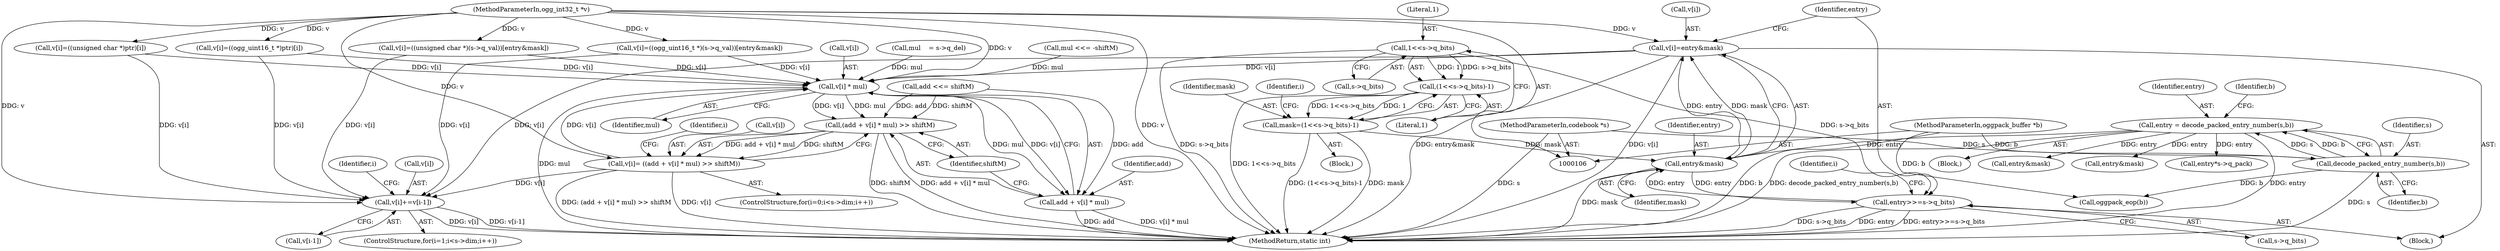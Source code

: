 digraph "1_Android_eeb4e45d5683f88488c083ecf142dc89bc3f0b47_1@array" {
"1000154" [label="(Call,v[i]=entry&mask)"];
"1000158" [label="(Call,entry&mask)"];
"1000113" [label="(Call,entry = decode_packed_entry_number(s,b))"];
"1000115" [label="(Call,decode_packed_entry_number(s,b))"];
"1000107" [label="(MethodParameterIn,codebook *s)"];
"1000108" [label="(MethodParameterIn,oggpack_buffer *b)"];
"1000161" [label="(Call,entry>>=s->q_bits)"];
"1000136" [label="(Call,1<<s->q_bits)"];
"1000133" [label="(Call,mask=(1<<s->q_bits)-1)"];
"1000135" [label="(Call,(1<<s->q_bits)-1)"];
"1000109" [label="(MethodParameterIn,ogg_int32_t *v)"];
"1000376" [label="(Call,v[i] * mul)"];
"1000373" [label="(Call,(add + v[i] * mul) >> shiftM)"];
"1000369" [label="(Call,v[i]= ((add + v[i] * mul) >> shiftM))"];
"1000397" [label="(Call,v[i]+=v[i-1])"];
"1000374" [label="(Call,add + v[i] * mul)"];
"1000396" [label="(Identifier,i)"];
"1000369" [label="(Call,v[i]= ((add + v[i] * mul) >> shiftM))"];
"1000381" [label="(Identifier,shiftM)"];
"1000154" [label="(Call,v[i]=entry&mask)"];
"1000141" [label="(Literal,1)"];
"1000162" [label="(Identifier,entry)"];
"1000373" [label="(Call,(add + v[i] * mul) >> shiftM)"];
"1000117" [label="(Identifier,b)"];
"1000138" [label="(Call,s->q_bits)"];
"1000153" [label="(Block,)"];
"1000348" [label="(Call,mul <<= -shiftM)"];
"1000108" [label="(MethodParameterIn,oggpack_buffer *b)"];
"1000115" [label="(Call,decode_packed_entry_number(s,b))"];
"1000408" [label="(MethodReturn,static int)"];
"1000163" [label="(Call,s->q_bits)"];
"1000155" [label="(Call,v[i])"];
"1000136" [label="(Call,1<<s->q_bits)"];
"1000386" [label="(ControlStructure,for(i=1;i<s->dim;i++))"];
"1000375" [label="(Identifier,add)"];
"1000161" [label="(Call,entry>>=s->q_bits)"];
"1000135" [label="(Call,(1<<s->q_bits)-1)"];
"1000374" [label="(Call,add + v[i] * mul)"];
"1000113" [label="(Call,entry = decode_packed_entry_number(s,b))"];
"1000370" [label="(Call,v[i])"];
"1000397" [label="(Call,v[i]+=v[i-1])"];
"1000160" [label="(Identifier,mask)"];
"1000111" [label="(Block,)"];
"1000355" [label="(Call,add <<= shiftM)"];
"1000377" [label="(Call,v[i])"];
"1000131" [label="(Block,)"];
"1000133" [label="(Call,mask=(1<<s->q_bits)-1)"];
"1000107" [label="(MethodParameterIn,codebook *s)"];
"1000221" [label="(Call,entry&mask)"];
"1000134" [label="(Identifier,mask)"];
"1000197" [label="(Call,v[i]=((unsigned char *)(s->q_val))[entry&mask])"];
"1000211" [label="(Call,v[i]=((ogg_uint16_t *)(s->q_val))[entry&mask])"];
"1000401" [label="(Call,v[i-1])"];
"1000376" [label="(Call,v[i] * mul)"];
"1000152" [label="(Identifier,i)"];
"1000207" [label="(Call,entry&mask)"];
"1000398" [label="(Call,v[i])"];
"1000241" [label="(Call,entry*s->q_pack)"];
"1000158" [label="(Call,entry&mask)"];
"1000116" [label="(Identifier,s)"];
"1000318" [label="(Call,mul    = s->q_del)"];
"1000120" [label="(Call,oggpack_eop(b))"];
"1000137" [label="(Literal,1)"];
"1000114" [label="(Identifier,entry)"];
"1000286" [label="(Call,v[i]=((ogg_uint16_t *)ptr)[i])"];
"1000264" [label="(Call,v[i]=((unsigned char *)ptr)[i])"];
"1000380" [label="(Identifier,mul)"];
"1000159" [label="(Identifier,entry)"];
"1000121" [label="(Identifier,b)"];
"1000109" [label="(MethodParameterIn,ogg_int32_t *v)"];
"1000368" [label="(Identifier,i)"];
"1000358" [label="(ControlStructure,for(i=0;i<s->dim;i++))"];
"1000144" [label="(Identifier,i)"];
"1000154" -> "1000153"  [label="AST: "];
"1000154" -> "1000158"  [label="CFG: "];
"1000155" -> "1000154"  [label="AST: "];
"1000158" -> "1000154"  [label="AST: "];
"1000162" -> "1000154"  [label="CFG: "];
"1000154" -> "1000408"  [label="DDG: v[i]"];
"1000154" -> "1000408"  [label="DDG: entry&mask"];
"1000158" -> "1000154"  [label="DDG: entry"];
"1000158" -> "1000154"  [label="DDG: mask"];
"1000109" -> "1000154"  [label="DDG: v"];
"1000154" -> "1000376"  [label="DDG: v[i]"];
"1000154" -> "1000397"  [label="DDG: v[i]"];
"1000158" -> "1000160"  [label="CFG: "];
"1000159" -> "1000158"  [label="AST: "];
"1000160" -> "1000158"  [label="AST: "];
"1000158" -> "1000408"  [label="DDG: mask"];
"1000113" -> "1000158"  [label="DDG: entry"];
"1000161" -> "1000158"  [label="DDG: entry"];
"1000133" -> "1000158"  [label="DDG: mask"];
"1000158" -> "1000161"  [label="DDG: entry"];
"1000113" -> "1000111"  [label="AST: "];
"1000113" -> "1000115"  [label="CFG: "];
"1000114" -> "1000113"  [label="AST: "];
"1000115" -> "1000113"  [label="AST: "];
"1000121" -> "1000113"  [label="CFG: "];
"1000113" -> "1000408"  [label="DDG: entry"];
"1000113" -> "1000408"  [label="DDG: decode_packed_entry_number(s,b)"];
"1000115" -> "1000113"  [label="DDG: s"];
"1000115" -> "1000113"  [label="DDG: b"];
"1000113" -> "1000207"  [label="DDG: entry"];
"1000113" -> "1000221"  [label="DDG: entry"];
"1000113" -> "1000241"  [label="DDG: entry"];
"1000115" -> "1000117"  [label="CFG: "];
"1000116" -> "1000115"  [label="AST: "];
"1000117" -> "1000115"  [label="AST: "];
"1000115" -> "1000408"  [label="DDG: s"];
"1000107" -> "1000115"  [label="DDG: s"];
"1000108" -> "1000115"  [label="DDG: b"];
"1000115" -> "1000120"  [label="DDG: b"];
"1000107" -> "1000106"  [label="AST: "];
"1000107" -> "1000408"  [label="DDG: s"];
"1000108" -> "1000106"  [label="AST: "];
"1000108" -> "1000408"  [label="DDG: b"];
"1000108" -> "1000120"  [label="DDG: b"];
"1000161" -> "1000153"  [label="AST: "];
"1000161" -> "1000163"  [label="CFG: "];
"1000162" -> "1000161"  [label="AST: "];
"1000163" -> "1000161"  [label="AST: "];
"1000152" -> "1000161"  [label="CFG: "];
"1000161" -> "1000408"  [label="DDG: s->q_bits"];
"1000161" -> "1000408"  [label="DDG: entry"];
"1000161" -> "1000408"  [label="DDG: entry>>=s->q_bits"];
"1000136" -> "1000161"  [label="DDG: s->q_bits"];
"1000136" -> "1000135"  [label="AST: "];
"1000136" -> "1000138"  [label="CFG: "];
"1000137" -> "1000136"  [label="AST: "];
"1000138" -> "1000136"  [label="AST: "];
"1000141" -> "1000136"  [label="CFG: "];
"1000136" -> "1000408"  [label="DDG: s->q_bits"];
"1000136" -> "1000135"  [label="DDG: 1"];
"1000136" -> "1000135"  [label="DDG: s->q_bits"];
"1000133" -> "1000131"  [label="AST: "];
"1000133" -> "1000135"  [label="CFG: "];
"1000134" -> "1000133"  [label="AST: "];
"1000135" -> "1000133"  [label="AST: "];
"1000144" -> "1000133"  [label="CFG: "];
"1000133" -> "1000408"  [label="DDG: mask"];
"1000133" -> "1000408"  [label="DDG: (1<<s->q_bits)-1"];
"1000135" -> "1000133"  [label="DDG: 1<<s->q_bits"];
"1000135" -> "1000133"  [label="DDG: 1"];
"1000135" -> "1000141"  [label="CFG: "];
"1000141" -> "1000135"  [label="AST: "];
"1000135" -> "1000408"  [label="DDG: 1<<s->q_bits"];
"1000109" -> "1000106"  [label="AST: "];
"1000109" -> "1000408"  [label="DDG: v"];
"1000109" -> "1000197"  [label="DDG: v"];
"1000109" -> "1000211"  [label="DDG: v"];
"1000109" -> "1000264"  [label="DDG: v"];
"1000109" -> "1000286"  [label="DDG: v"];
"1000109" -> "1000369"  [label="DDG: v"];
"1000109" -> "1000376"  [label="DDG: v"];
"1000109" -> "1000397"  [label="DDG: v"];
"1000376" -> "1000374"  [label="AST: "];
"1000376" -> "1000380"  [label="CFG: "];
"1000377" -> "1000376"  [label="AST: "];
"1000380" -> "1000376"  [label="AST: "];
"1000374" -> "1000376"  [label="CFG: "];
"1000376" -> "1000408"  [label="DDG: mul"];
"1000376" -> "1000373"  [label="DDG: v[i]"];
"1000376" -> "1000373"  [label="DDG: mul"];
"1000376" -> "1000374"  [label="DDG: v[i]"];
"1000376" -> "1000374"  [label="DDG: mul"];
"1000369" -> "1000376"  [label="DDG: v[i]"];
"1000286" -> "1000376"  [label="DDG: v[i]"];
"1000264" -> "1000376"  [label="DDG: v[i]"];
"1000211" -> "1000376"  [label="DDG: v[i]"];
"1000197" -> "1000376"  [label="DDG: v[i]"];
"1000348" -> "1000376"  [label="DDG: mul"];
"1000318" -> "1000376"  [label="DDG: mul"];
"1000373" -> "1000369"  [label="AST: "];
"1000373" -> "1000381"  [label="CFG: "];
"1000374" -> "1000373"  [label="AST: "];
"1000381" -> "1000373"  [label="AST: "];
"1000369" -> "1000373"  [label="CFG: "];
"1000373" -> "1000408"  [label="DDG: add + v[i] * mul"];
"1000373" -> "1000408"  [label="DDG: shiftM"];
"1000373" -> "1000369"  [label="DDG: add + v[i] * mul"];
"1000373" -> "1000369"  [label="DDG: shiftM"];
"1000355" -> "1000373"  [label="DDG: add"];
"1000355" -> "1000373"  [label="DDG: shiftM"];
"1000369" -> "1000358"  [label="AST: "];
"1000370" -> "1000369"  [label="AST: "];
"1000368" -> "1000369"  [label="CFG: "];
"1000369" -> "1000408"  [label="DDG: v[i]"];
"1000369" -> "1000408"  [label="DDG: (add + v[i] * mul) >> shiftM"];
"1000369" -> "1000397"  [label="DDG: v[i]"];
"1000397" -> "1000386"  [label="AST: "];
"1000397" -> "1000401"  [label="CFG: "];
"1000398" -> "1000397"  [label="AST: "];
"1000401" -> "1000397"  [label="AST: "];
"1000396" -> "1000397"  [label="CFG: "];
"1000397" -> "1000408"  [label="DDG: v[i]"];
"1000397" -> "1000408"  [label="DDG: v[i-1]"];
"1000286" -> "1000397"  [label="DDG: v[i]"];
"1000264" -> "1000397"  [label="DDG: v[i]"];
"1000211" -> "1000397"  [label="DDG: v[i]"];
"1000197" -> "1000397"  [label="DDG: v[i]"];
"1000375" -> "1000374"  [label="AST: "];
"1000381" -> "1000374"  [label="CFG: "];
"1000374" -> "1000408"  [label="DDG: v[i] * mul"];
"1000374" -> "1000408"  [label="DDG: add"];
"1000355" -> "1000374"  [label="DDG: add"];
}
